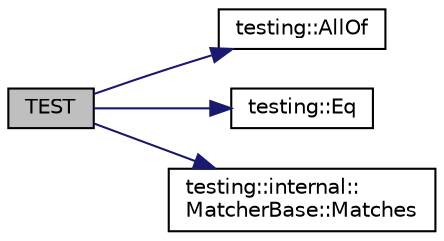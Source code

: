 digraph "TEST"
{
  edge [fontname="Helvetica",fontsize="10",labelfontname="Helvetica",labelfontsize="10"];
  node [fontname="Helvetica",fontsize="10",shape=record];
  rankdir="LR";
  Node246 [label="TEST",height=0.2,width=0.4,color="black", fillcolor="grey75", style="filled", fontcolor="black"];
  Node246 -> Node247 [color="midnightblue",fontsize="10",style="solid",fontname="Helvetica"];
  Node247 [label="testing::AllOf",height=0.2,width=0.4,color="black", fillcolor="white", style="filled",URL="$d0/d75/namespacetesting.html#af7618e8606c1cb45738163688944e2b7"];
  Node246 -> Node248 [color="midnightblue",fontsize="10",style="solid",fontname="Helvetica"];
  Node248 [label="testing::Eq",height=0.2,width=0.4,color="black", fillcolor="white", style="filled",URL="$d0/d75/namespacetesting.html#a0cb8ba7eae844c871eccb29e7c81635f"];
  Node246 -> Node249 [color="midnightblue",fontsize="10",style="solid",fontname="Helvetica"];
  Node249 [label="testing::internal::\lMatcherBase::Matches",height=0.2,width=0.4,color="black", fillcolor="white", style="filled",URL="$df/d93/classtesting_1_1internal_1_1_matcher_base.html#a3b479673ff40cac1a7d548e91d789cb2"];
}
